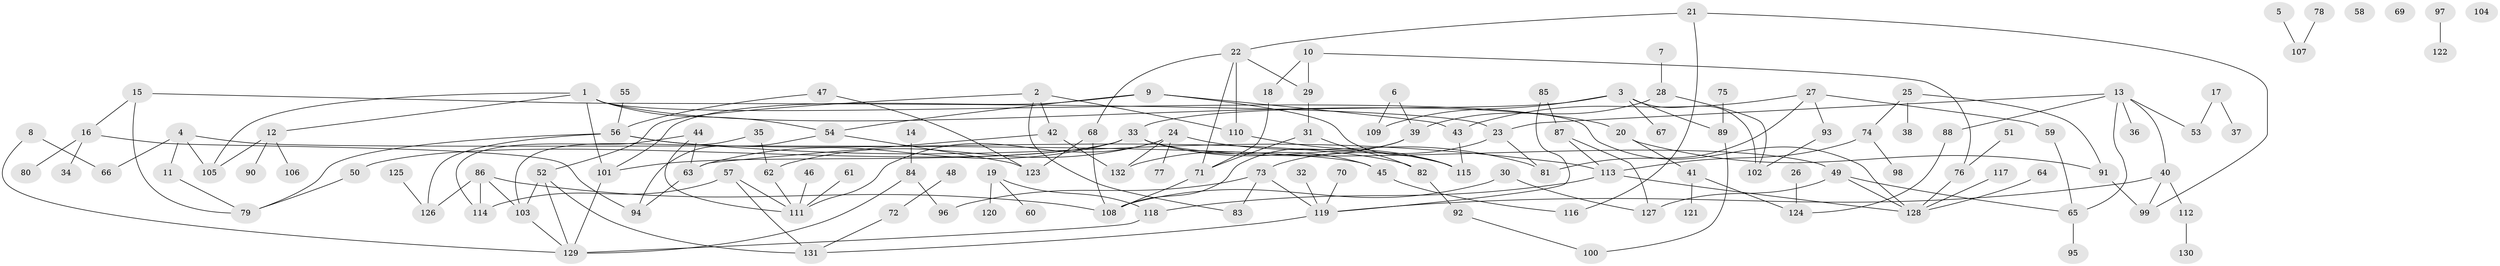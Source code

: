 // Generated by graph-tools (version 1.1) at 2025/49/03/09/25 03:49:15]
// undirected, 132 vertices, 177 edges
graph export_dot {
graph [start="1"]
  node [color=gray90,style=filled];
  1;
  2;
  3;
  4;
  5;
  6;
  7;
  8;
  9;
  10;
  11;
  12;
  13;
  14;
  15;
  16;
  17;
  18;
  19;
  20;
  21;
  22;
  23;
  24;
  25;
  26;
  27;
  28;
  29;
  30;
  31;
  32;
  33;
  34;
  35;
  36;
  37;
  38;
  39;
  40;
  41;
  42;
  43;
  44;
  45;
  46;
  47;
  48;
  49;
  50;
  51;
  52;
  53;
  54;
  55;
  56;
  57;
  58;
  59;
  60;
  61;
  62;
  63;
  64;
  65;
  66;
  67;
  68;
  69;
  70;
  71;
  72;
  73;
  74;
  75;
  76;
  77;
  78;
  79;
  80;
  81;
  82;
  83;
  84;
  85;
  86;
  87;
  88;
  89;
  90;
  91;
  92;
  93;
  94;
  95;
  96;
  97;
  98;
  99;
  100;
  101;
  102;
  103;
  104;
  105;
  106;
  107;
  108;
  109;
  110;
  111;
  112;
  113;
  114;
  115;
  116;
  117;
  118;
  119;
  120;
  121;
  122;
  123;
  124;
  125;
  126;
  127;
  128;
  129;
  130;
  131;
  132;
  1 -- 12;
  1 -- 20;
  1 -- 54;
  1 -- 101;
  1 -- 105;
  1 -- 128;
  2 -- 42;
  2 -- 52;
  2 -- 83;
  2 -- 110;
  3 -- 33;
  3 -- 67;
  3 -- 89;
  3 -- 102;
  3 -- 109;
  4 -- 11;
  4 -- 45;
  4 -- 66;
  4 -- 105;
  5 -- 107;
  6 -- 39;
  6 -- 109;
  7 -- 28;
  8 -- 66;
  8 -- 129;
  9 -- 43;
  9 -- 54;
  9 -- 101;
  9 -- 115;
  10 -- 18;
  10 -- 29;
  10 -- 76;
  11 -- 79;
  12 -- 90;
  12 -- 105;
  12 -- 106;
  13 -- 23;
  13 -- 36;
  13 -- 40;
  13 -- 53;
  13 -- 65;
  13 -- 88;
  14 -- 84;
  15 -- 16;
  15 -- 23;
  15 -- 79;
  16 -- 34;
  16 -- 80;
  16 -- 94;
  17 -- 37;
  17 -- 53;
  18 -- 71;
  19 -- 60;
  19 -- 118;
  19 -- 120;
  20 -- 41;
  20 -- 91;
  21 -- 22;
  21 -- 99;
  21 -- 116;
  22 -- 29;
  22 -- 68;
  22 -- 71;
  22 -- 110;
  23 -- 73;
  23 -- 81;
  24 -- 62;
  24 -- 77;
  24 -- 81;
  24 -- 111;
  24 -- 132;
  25 -- 38;
  25 -- 74;
  25 -- 91;
  26 -- 124;
  27 -- 43;
  27 -- 59;
  27 -- 81;
  27 -- 93;
  28 -- 39;
  28 -- 102;
  29 -- 31;
  30 -- 108;
  30 -- 127;
  31 -- 71;
  31 -- 82;
  32 -- 119;
  33 -- 45;
  33 -- 49;
  33 -- 50;
  33 -- 63;
  33 -- 101;
  33 -- 115;
  35 -- 62;
  35 -- 103;
  39 -- 108;
  39 -- 132;
  40 -- 99;
  40 -- 112;
  40 -- 119;
  41 -- 121;
  41 -- 124;
  42 -- 63;
  42 -- 132;
  43 -- 115;
  44 -- 63;
  44 -- 111;
  44 -- 114;
  45 -- 116;
  46 -- 111;
  47 -- 56;
  47 -- 123;
  48 -- 72;
  49 -- 65;
  49 -- 127;
  49 -- 128;
  50 -- 79;
  51 -- 76;
  52 -- 103;
  52 -- 129;
  52 -- 131;
  54 -- 94;
  54 -- 123;
  55 -- 56;
  56 -- 79;
  56 -- 82;
  56 -- 113;
  56 -- 126;
  57 -- 111;
  57 -- 114;
  57 -- 131;
  59 -- 65;
  61 -- 111;
  62 -- 111;
  63 -- 94;
  64 -- 128;
  65 -- 95;
  68 -- 108;
  68 -- 123;
  70 -- 119;
  71 -- 108;
  72 -- 131;
  73 -- 83;
  73 -- 96;
  73 -- 119;
  74 -- 98;
  74 -- 113;
  75 -- 89;
  76 -- 128;
  78 -- 107;
  82 -- 92;
  84 -- 96;
  84 -- 129;
  85 -- 87;
  85 -- 119;
  86 -- 103;
  86 -- 108;
  86 -- 114;
  86 -- 126;
  87 -- 113;
  87 -- 127;
  88 -- 124;
  89 -- 100;
  91 -- 99;
  92 -- 100;
  93 -- 102;
  97 -- 122;
  101 -- 129;
  103 -- 129;
  110 -- 115;
  112 -- 130;
  113 -- 118;
  113 -- 128;
  117 -- 128;
  118 -- 129;
  119 -- 131;
  125 -- 126;
}
